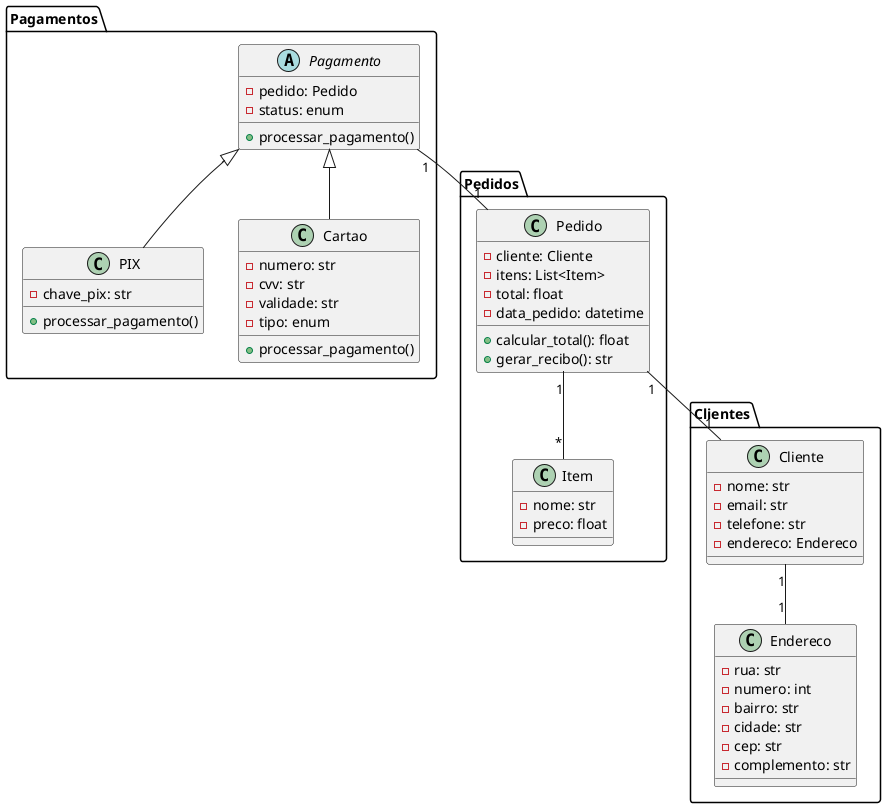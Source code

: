 @startuml

package "Clientes" {
    class Endereco {
        - rua: str
        - numero: int
        - bairro: str
        - cidade: str
        - cep: str
        - complemento: str
    }

    class Cliente {
        - nome: str
        - email: str
        - telefone: str
        - endereco: Endereco
    }
}

package "Pedidos" {
    class Item {
        - nome: str
        - preco: float
    }

    class Pedido {
        - cliente: Cliente
        - itens: List<Item>
        - total: float
        - data_pedido: datetime
        + calcular_total(): float
        + gerar_recibo(): str
    }
}

package "Pagamentos" {
    abstract class Pagamento {
        - pedido: Pedido
        - status: enum
        + processar_pagamento()
    }

    class PIX {
        - chave_pix: str
        + processar_pagamento()
    }

    class Cartao {
        - numero: str
        - cvv: str
        - validade: str
        - tipo: enum
        + processar_pagamento()
    }

    Pagamento <|-- PIX
    Pagamento <|-- Cartao
}

Cliente "1" -- "1" Endereco  
Pedido "1" -- "1" Cliente
Pedido "1" -- "*" Item

Pagamento "1" -- "1" Pedido

@enduml

/' 
pagamento(pai)
pix e cartao (filhos)
'/

/' 
1 cliente=1 endereço
1 pedido=1 cliente
1 pedido=varios itens
1 pagamento=1 pedido
'/